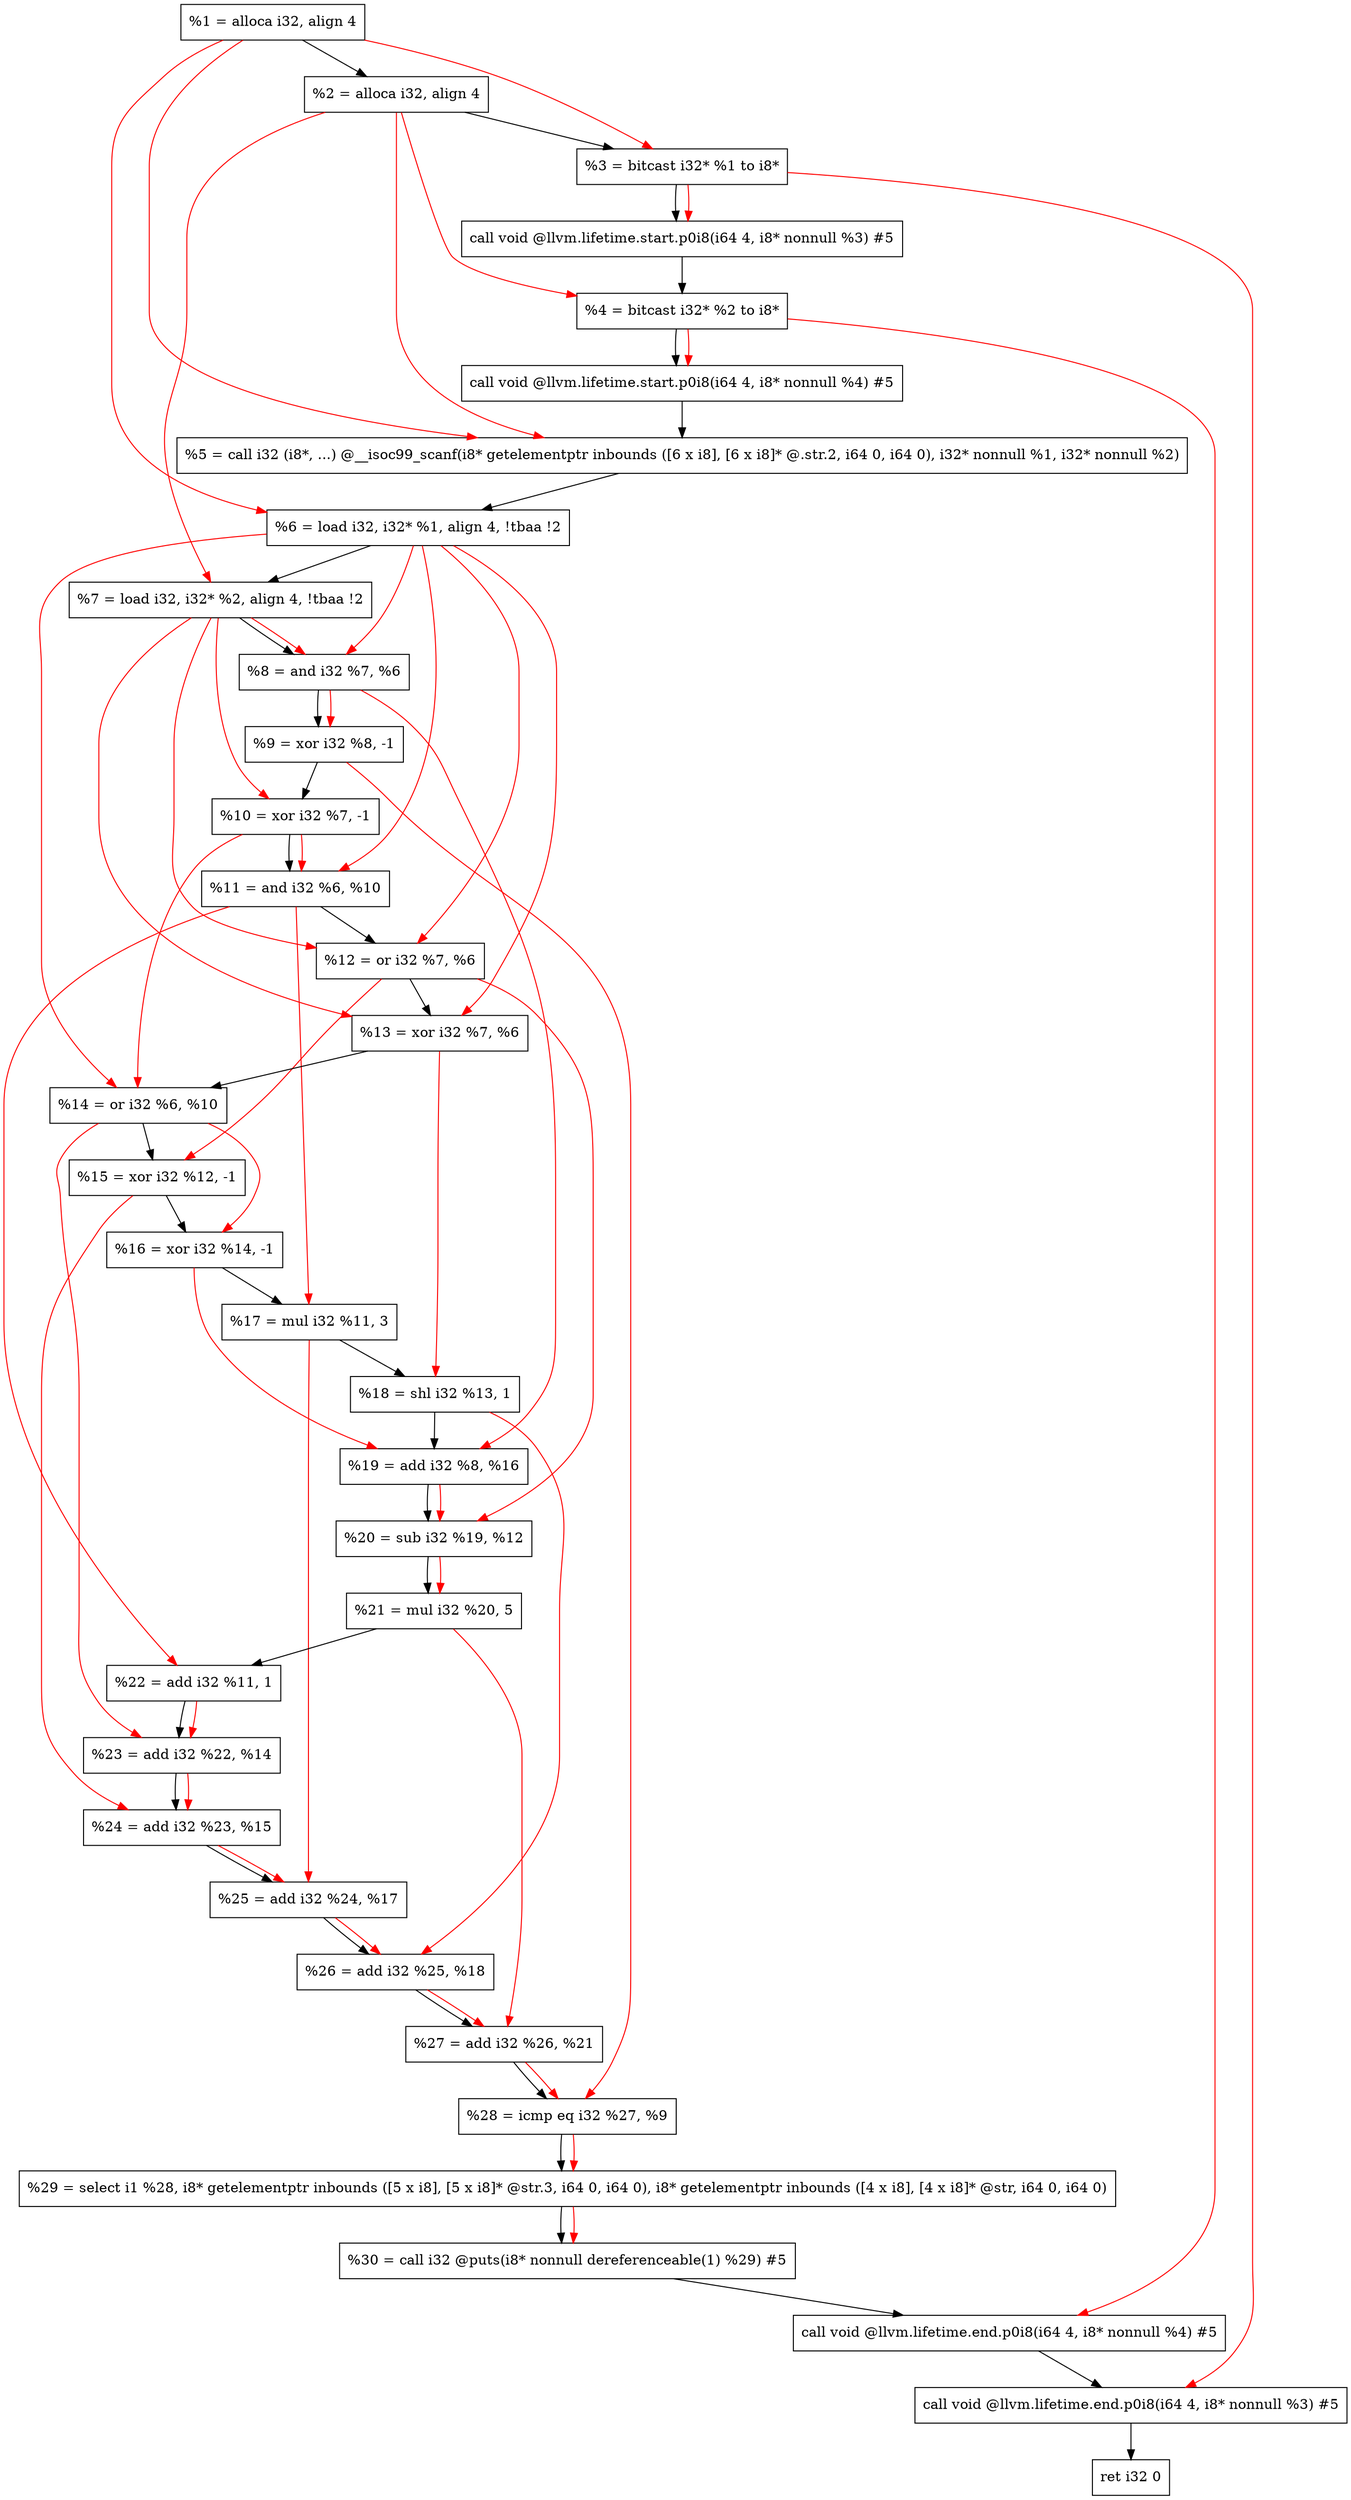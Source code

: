 digraph "DFG for'main' function" {
	Node0x1087b18[shape=record, label="  %1 = alloca i32, align 4"];
	Node0x1087b98[shape=record, label="  %2 = alloca i32, align 4"];
	Node0x1087c28[shape=record, label="  %3 = bitcast i32* %1 to i8*"];
	Node0x1088088[shape=record, label="  call void @llvm.lifetime.start.p0i8(i64 4, i8* nonnull %3) #5"];
	Node0x1088168[shape=record, label="  %4 = bitcast i32* %2 to i8*"];
	Node0x1088288[shape=record, label="  call void @llvm.lifetime.start.p0i8(i64 4, i8* nonnull %4) #5"];
	Node0x10884c0[shape=record, label="  %5 = call i32 (i8*, ...) @__isoc99_scanf(i8* getelementptr inbounds ([6 x i8], [6 x i8]* @.str.2, i64 0, i64 0), i32* nonnull %1, i32* nonnull %2)"];
	Node0x1088578[shape=record, label="  %6 = load i32, i32* %1, align 4, !tbaa !2"];
	Node0x10894e8[shape=record, label="  %7 = load i32, i32* %2, align 4, !tbaa !2"];
	Node0x1089b70[shape=record, label="  %8 = and i32 %7, %6"];
	Node0x1089be0[shape=record, label="  %9 = xor i32 %8, -1"];
	Node0x1089c50[shape=record, label="  %10 = xor i32 %7, -1"];
	Node0x1089cc0[shape=record, label="  %11 = and i32 %6, %10"];
	Node0x1089d30[shape=record, label="  %12 = or i32 %7, %6"];
	Node0x1089da0[shape=record, label="  %13 = xor i32 %7, %6"];
	Node0x1089e10[shape=record, label="  %14 = or i32 %6, %10"];
	Node0x1089e80[shape=record, label="  %15 = xor i32 %12, -1"];
	Node0x1089ef0[shape=record, label="  %16 = xor i32 %14, -1"];
	Node0x1089f60[shape=record, label="  %17 = mul i32 %11, 3"];
	Node0x1089fd0[shape=record, label="  %18 = shl i32 %13, 1"];
	Node0x108a040[shape=record, label="  %19 = add i32 %8, %16"];
	Node0x108a0b0[shape=record, label="  %20 = sub i32 %19, %12"];
	Node0x108a120[shape=record, label="  %21 = mul i32 %20, 5"];
	Node0x108a190[shape=record, label="  %22 = add i32 %11, 1"];
	Node0x108a200[shape=record, label="  %23 = add i32 %22, %14"];
	Node0x108a270[shape=record, label="  %24 = add i32 %23, %15"];
	Node0x108a2e0[shape=record, label="  %25 = add i32 %24, %17"];
	Node0x108a350[shape=record, label="  %26 = add i32 %25, %18"];
	Node0x108a3c0[shape=record, label="  %27 = add i32 %26, %21"];
	Node0x108a430[shape=record, label="  %28 = icmp eq i32 %27, %9"];
	Node0x10289d8[shape=record, label="  %29 = select i1 %28, i8* getelementptr inbounds ([5 x i8], [5 x i8]* @str.3, i64 0, i64 0), i8* getelementptr inbounds ([4 x i8], [4 x i8]* @str, i64 0, i64 0)"];
	Node0x108a4c0[shape=record, label="  %30 = call i32 @puts(i8* nonnull dereferenceable(1) %29) #5"];
	Node0x108a718[shape=record, label="  call void @llvm.lifetime.end.p0i8(i64 4, i8* nonnull %4) #5"];
	Node0x108a878[shape=record, label="  call void @llvm.lifetime.end.p0i8(i64 4, i8* nonnull %3) #5"];
	Node0x108a938[shape=record, label="  ret i32 0"];
	Node0x1087b18 -> Node0x1087b98;
	Node0x1087b98 -> Node0x1087c28;
	Node0x1087c28 -> Node0x1088088;
	Node0x1088088 -> Node0x1088168;
	Node0x1088168 -> Node0x1088288;
	Node0x1088288 -> Node0x10884c0;
	Node0x10884c0 -> Node0x1088578;
	Node0x1088578 -> Node0x10894e8;
	Node0x10894e8 -> Node0x1089b70;
	Node0x1089b70 -> Node0x1089be0;
	Node0x1089be0 -> Node0x1089c50;
	Node0x1089c50 -> Node0x1089cc0;
	Node0x1089cc0 -> Node0x1089d30;
	Node0x1089d30 -> Node0x1089da0;
	Node0x1089da0 -> Node0x1089e10;
	Node0x1089e10 -> Node0x1089e80;
	Node0x1089e80 -> Node0x1089ef0;
	Node0x1089ef0 -> Node0x1089f60;
	Node0x1089f60 -> Node0x1089fd0;
	Node0x1089fd0 -> Node0x108a040;
	Node0x108a040 -> Node0x108a0b0;
	Node0x108a0b0 -> Node0x108a120;
	Node0x108a120 -> Node0x108a190;
	Node0x108a190 -> Node0x108a200;
	Node0x108a200 -> Node0x108a270;
	Node0x108a270 -> Node0x108a2e0;
	Node0x108a2e0 -> Node0x108a350;
	Node0x108a350 -> Node0x108a3c0;
	Node0x108a3c0 -> Node0x108a430;
	Node0x108a430 -> Node0x10289d8;
	Node0x10289d8 -> Node0x108a4c0;
	Node0x108a4c0 -> Node0x108a718;
	Node0x108a718 -> Node0x108a878;
	Node0x108a878 -> Node0x108a938;
edge [color=red]
	Node0x1087b18 -> Node0x1087c28;
	Node0x1087c28 -> Node0x1088088;
	Node0x1087b98 -> Node0x1088168;
	Node0x1088168 -> Node0x1088288;
	Node0x1087b18 -> Node0x10884c0;
	Node0x1087b98 -> Node0x10884c0;
	Node0x1087b18 -> Node0x1088578;
	Node0x1087b98 -> Node0x10894e8;
	Node0x10894e8 -> Node0x1089b70;
	Node0x1088578 -> Node0x1089b70;
	Node0x1089b70 -> Node0x1089be0;
	Node0x10894e8 -> Node0x1089c50;
	Node0x1088578 -> Node0x1089cc0;
	Node0x1089c50 -> Node0x1089cc0;
	Node0x10894e8 -> Node0x1089d30;
	Node0x1088578 -> Node0x1089d30;
	Node0x10894e8 -> Node0x1089da0;
	Node0x1088578 -> Node0x1089da0;
	Node0x1088578 -> Node0x1089e10;
	Node0x1089c50 -> Node0x1089e10;
	Node0x1089d30 -> Node0x1089e80;
	Node0x1089e10 -> Node0x1089ef0;
	Node0x1089cc0 -> Node0x1089f60;
	Node0x1089da0 -> Node0x1089fd0;
	Node0x1089b70 -> Node0x108a040;
	Node0x1089ef0 -> Node0x108a040;
	Node0x108a040 -> Node0x108a0b0;
	Node0x1089d30 -> Node0x108a0b0;
	Node0x108a0b0 -> Node0x108a120;
	Node0x1089cc0 -> Node0x108a190;
	Node0x108a190 -> Node0x108a200;
	Node0x1089e10 -> Node0x108a200;
	Node0x108a200 -> Node0x108a270;
	Node0x1089e80 -> Node0x108a270;
	Node0x108a270 -> Node0x108a2e0;
	Node0x1089f60 -> Node0x108a2e0;
	Node0x108a2e0 -> Node0x108a350;
	Node0x1089fd0 -> Node0x108a350;
	Node0x108a350 -> Node0x108a3c0;
	Node0x108a120 -> Node0x108a3c0;
	Node0x108a3c0 -> Node0x108a430;
	Node0x1089be0 -> Node0x108a430;
	Node0x108a430 -> Node0x10289d8;
	Node0x10289d8 -> Node0x108a4c0;
	Node0x1088168 -> Node0x108a718;
	Node0x1087c28 -> Node0x108a878;
}
